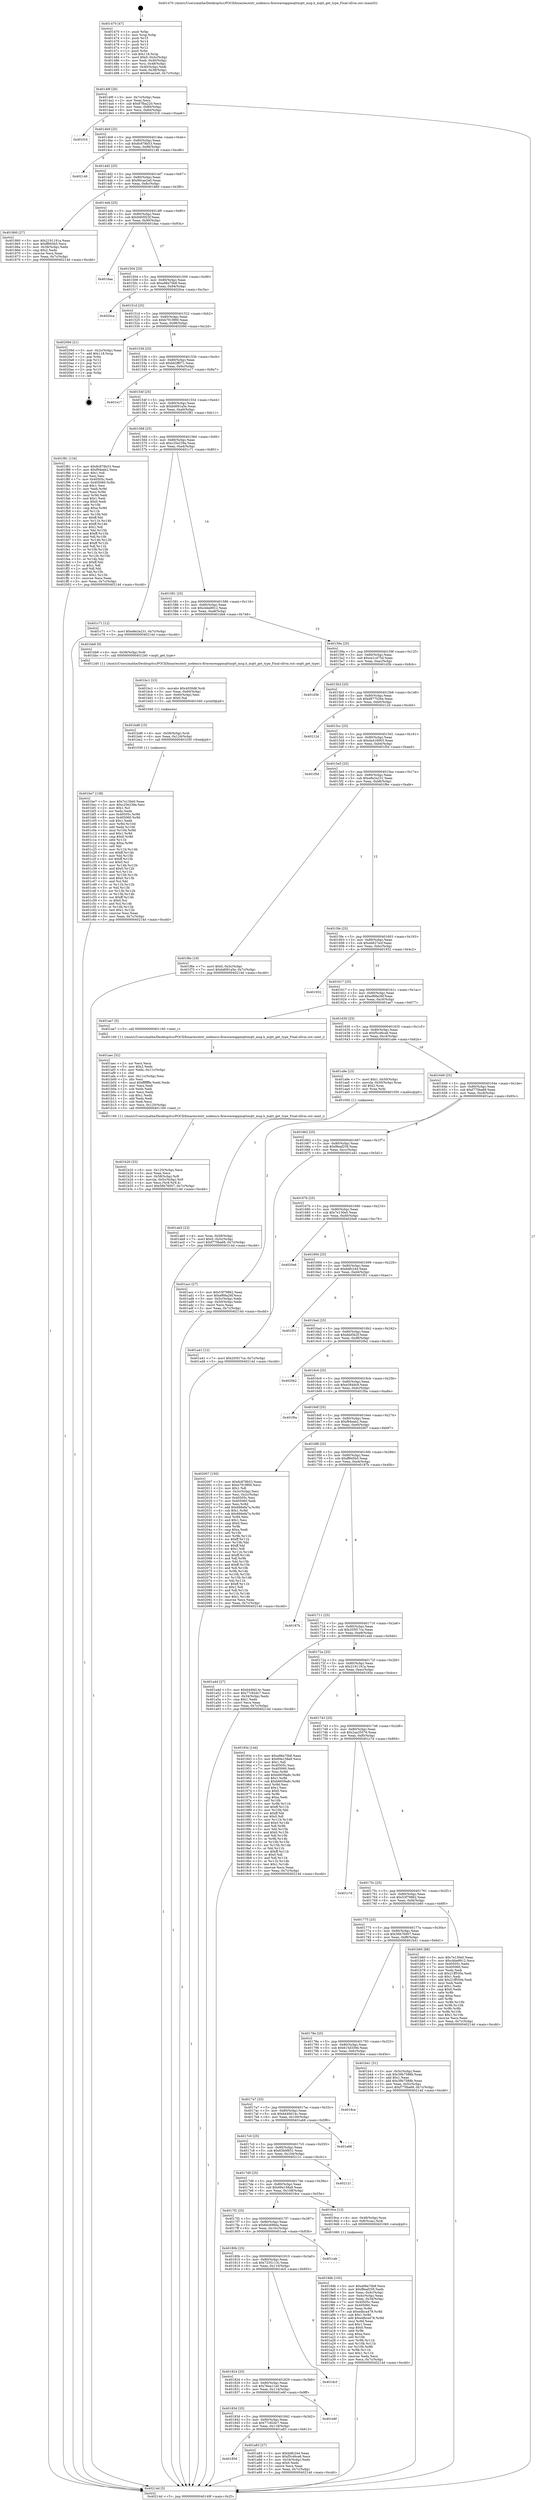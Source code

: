 digraph "0x401470" {
  label = "0x401470 (/mnt/c/Users/mathe/Desktop/tcc/POCII/binaries/extr_nodemcu-firmwareappmqttmqtt_msg.h_mqtt_get_type_Final-ollvm.out::main(0))"
  labelloc = "t"
  node[shape=record]

  Entry [label="",width=0.3,height=0.3,shape=circle,fillcolor=black,style=filled]
  "0x40149f" [label="{
     0x40149f [26]\l
     | [instrs]\l
     &nbsp;&nbsp;0x40149f \<+3\>: mov -0x7c(%rbp),%eax\l
     &nbsp;&nbsp;0x4014a2 \<+2\>: mov %eax,%ecx\l
     &nbsp;&nbsp;0x4014a4 \<+6\>: sub $0x87fba220,%ecx\l
     &nbsp;&nbsp;0x4014aa \<+3\>: mov %eax,-0x80(%rbp)\l
     &nbsp;&nbsp;0x4014ad \<+6\>: mov %ecx,-0x84(%rbp)\l
     &nbsp;&nbsp;0x4014b3 \<+6\>: je 0000000000401f16 \<main+0xaa6\>\l
  }"]
  "0x401f16" [label="{
     0x401f16\l
  }", style=dashed]
  "0x4014b9" [label="{
     0x4014b9 [25]\l
     | [instrs]\l
     &nbsp;&nbsp;0x4014b9 \<+5\>: jmp 00000000004014be \<main+0x4e\>\l
     &nbsp;&nbsp;0x4014be \<+3\>: mov -0x80(%rbp),%eax\l
     &nbsp;&nbsp;0x4014c1 \<+5\>: sub $0x8c878b53,%eax\l
     &nbsp;&nbsp;0x4014c6 \<+6\>: mov %eax,-0x88(%rbp)\l
     &nbsp;&nbsp;0x4014cc \<+6\>: je 0000000000402146 \<main+0xcd6\>\l
  }"]
  Exit [label="",width=0.3,height=0.3,shape=circle,fillcolor=black,style=filled,peripheries=2]
  "0x402146" [label="{
     0x402146\l
  }", style=dashed]
  "0x4014d2" [label="{
     0x4014d2 [25]\l
     | [instrs]\l
     &nbsp;&nbsp;0x4014d2 \<+5\>: jmp 00000000004014d7 \<main+0x67\>\l
     &nbsp;&nbsp;0x4014d7 \<+3\>: mov -0x80(%rbp),%eax\l
     &nbsp;&nbsp;0x4014da \<+5\>: sub $0x90cae2a0,%eax\l
     &nbsp;&nbsp;0x4014df \<+6\>: mov %eax,-0x8c(%rbp)\l
     &nbsp;&nbsp;0x4014e5 \<+6\>: je 0000000000401860 \<main+0x3f0\>\l
  }"]
  "0x401be7" [label="{
     0x401be7 [138]\l
     | [instrs]\l
     &nbsp;&nbsp;0x401be7 \<+5\>: mov $0x7e130e0,%eax\l
     &nbsp;&nbsp;0x401bec \<+5\>: mov $0xc25e239a,%esi\l
     &nbsp;&nbsp;0x401bf1 \<+2\>: mov $0x1,%cl\l
     &nbsp;&nbsp;0x401bf3 \<+2\>: xor %edx,%edx\l
     &nbsp;&nbsp;0x401bf5 \<+8\>: mov 0x40505c,%r8d\l
     &nbsp;&nbsp;0x401bfd \<+8\>: mov 0x405060,%r9d\l
     &nbsp;&nbsp;0x401c05 \<+3\>: sub $0x1,%edx\l
     &nbsp;&nbsp;0x401c08 \<+3\>: mov %r8d,%r10d\l
     &nbsp;&nbsp;0x401c0b \<+3\>: add %edx,%r10d\l
     &nbsp;&nbsp;0x401c0e \<+4\>: imul %r10d,%r8d\l
     &nbsp;&nbsp;0x401c12 \<+4\>: and $0x1,%r8d\l
     &nbsp;&nbsp;0x401c16 \<+4\>: cmp $0x0,%r8d\l
     &nbsp;&nbsp;0x401c1a \<+4\>: sete %r11b\l
     &nbsp;&nbsp;0x401c1e \<+4\>: cmp $0xa,%r9d\l
     &nbsp;&nbsp;0x401c22 \<+3\>: setl %bl\l
     &nbsp;&nbsp;0x401c25 \<+3\>: mov %r11b,%r14b\l
     &nbsp;&nbsp;0x401c28 \<+4\>: xor $0xff,%r14b\l
     &nbsp;&nbsp;0x401c2c \<+3\>: mov %bl,%r15b\l
     &nbsp;&nbsp;0x401c2f \<+4\>: xor $0xff,%r15b\l
     &nbsp;&nbsp;0x401c33 \<+3\>: xor $0x0,%cl\l
     &nbsp;&nbsp;0x401c36 \<+3\>: mov %r14b,%r12b\l
     &nbsp;&nbsp;0x401c39 \<+4\>: and $0x0,%r12b\l
     &nbsp;&nbsp;0x401c3d \<+3\>: and %cl,%r11b\l
     &nbsp;&nbsp;0x401c40 \<+3\>: mov %r15b,%r13b\l
     &nbsp;&nbsp;0x401c43 \<+4\>: and $0x0,%r13b\l
     &nbsp;&nbsp;0x401c47 \<+2\>: and %cl,%bl\l
     &nbsp;&nbsp;0x401c49 \<+3\>: or %r11b,%r12b\l
     &nbsp;&nbsp;0x401c4c \<+3\>: or %bl,%r13b\l
     &nbsp;&nbsp;0x401c4f \<+3\>: xor %r13b,%r12b\l
     &nbsp;&nbsp;0x401c52 \<+3\>: or %r15b,%r14b\l
     &nbsp;&nbsp;0x401c55 \<+4\>: xor $0xff,%r14b\l
     &nbsp;&nbsp;0x401c59 \<+3\>: or $0x0,%cl\l
     &nbsp;&nbsp;0x401c5c \<+3\>: and %cl,%r14b\l
     &nbsp;&nbsp;0x401c5f \<+3\>: or %r14b,%r12b\l
     &nbsp;&nbsp;0x401c62 \<+4\>: test $0x1,%r12b\l
     &nbsp;&nbsp;0x401c66 \<+3\>: cmovne %esi,%eax\l
     &nbsp;&nbsp;0x401c69 \<+3\>: mov %eax,-0x7c(%rbp)\l
     &nbsp;&nbsp;0x401c6c \<+5\>: jmp 000000000040214d \<main+0xcdd\>\l
  }"]
  "0x401860" [label="{
     0x401860 [27]\l
     | [instrs]\l
     &nbsp;&nbsp;0x401860 \<+5\>: mov $0x2191191a,%eax\l
     &nbsp;&nbsp;0x401865 \<+5\>: mov $0xff945b5,%ecx\l
     &nbsp;&nbsp;0x40186a \<+3\>: mov -0x38(%rbp),%edx\l
     &nbsp;&nbsp;0x40186d \<+3\>: cmp $0x2,%edx\l
     &nbsp;&nbsp;0x401870 \<+3\>: cmovne %ecx,%eax\l
     &nbsp;&nbsp;0x401873 \<+3\>: mov %eax,-0x7c(%rbp)\l
     &nbsp;&nbsp;0x401876 \<+5\>: jmp 000000000040214d \<main+0xcdd\>\l
  }"]
  "0x4014eb" [label="{
     0x4014eb [25]\l
     | [instrs]\l
     &nbsp;&nbsp;0x4014eb \<+5\>: jmp 00000000004014f0 \<main+0x80\>\l
     &nbsp;&nbsp;0x4014f0 \<+3\>: mov -0x80(%rbp),%eax\l
     &nbsp;&nbsp;0x4014f3 \<+5\>: sub $0x9405f23f,%eax\l
     &nbsp;&nbsp;0x4014f8 \<+6\>: mov %eax,-0x90(%rbp)\l
     &nbsp;&nbsp;0x4014fe \<+6\>: je 0000000000401daa \<main+0x93a\>\l
  }"]
  "0x40214d" [label="{
     0x40214d [5]\l
     | [instrs]\l
     &nbsp;&nbsp;0x40214d \<+5\>: jmp 000000000040149f \<main+0x2f\>\l
  }"]
  "0x401470" [label="{
     0x401470 [47]\l
     | [instrs]\l
     &nbsp;&nbsp;0x401470 \<+1\>: push %rbp\l
     &nbsp;&nbsp;0x401471 \<+3\>: mov %rsp,%rbp\l
     &nbsp;&nbsp;0x401474 \<+2\>: push %r15\l
     &nbsp;&nbsp;0x401476 \<+2\>: push %r14\l
     &nbsp;&nbsp;0x401478 \<+2\>: push %r13\l
     &nbsp;&nbsp;0x40147a \<+2\>: push %r12\l
     &nbsp;&nbsp;0x40147c \<+1\>: push %rbx\l
     &nbsp;&nbsp;0x40147d \<+7\>: sub $0x118,%rsp\l
     &nbsp;&nbsp;0x401484 \<+7\>: movl $0x0,-0x3c(%rbp)\l
     &nbsp;&nbsp;0x40148b \<+3\>: mov %edi,-0x40(%rbp)\l
     &nbsp;&nbsp;0x40148e \<+4\>: mov %rsi,-0x48(%rbp)\l
     &nbsp;&nbsp;0x401492 \<+3\>: mov -0x40(%rbp),%edi\l
     &nbsp;&nbsp;0x401495 \<+3\>: mov %edi,-0x38(%rbp)\l
     &nbsp;&nbsp;0x401498 \<+7\>: movl $0x90cae2a0,-0x7c(%rbp)\l
  }"]
  "0x401bd8" [label="{
     0x401bd8 [15]\l
     | [instrs]\l
     &nbsp;&nbsp;0x401bd8 \<+4\>: mov -0x58(%rbp),%rdi\l
     &nbsp;&nbsp;0x401bdc \<+6\>: mov %eax,-0x124(%rbp)\l
     &nbsp;&nbsp;0x401be2 \<+5\>: call 0000000000401030 \<free@plt\>\l
     | [calls]\l
     &nbsp;&nbsp;0x401030 \{1\} (unknown)\l
  }"]
  "0x401daa" [label="{
     0x401daa\l
  }", style=dashed]
  "0x401504" [label="{
     0x401504 [25]\l
     | [instrs]\l
     &nbsp;&nbsp;0x401504 \<+5\>: jmp 0000000000401509 \<main+0x99\>\l
     &nbsp;&nbsp;0x401509 \<+3\>: mov -0x80(%rbp),%eax\l
     &nbsp;&nbsp;0x40150c \<+5\>: sub $0xa98a70b8,%eax\l
     &nbsp;&nbsp;0x401511 \<+6\>: mov %eax,-0x94(%rbp)\l
     &nbsp;&nbsp;0x401517 \<+6\>: je 00000000004020ca \<main+0xc5a\>\l
  }"]
  "0x401bc1" [label="{
     0x401bc1 [23]\l
     | [instrs]\l
     &nbsp;&nbsp;0x401bc1 \<+10\>: movabs $0x4030d6,%rdi\l
     &nbsp;&nbsp;0x401bcb \<+3\>: mov %eax,-0x60(%rbp)\l
     &nbsp;&nbsp;0x401bce \<+3\>: mov -0x60(%rbp),%esi\l
     &nbsp;&nbsp;0x401bd1 \<+2\>: mov $0x0,%al\l
     &nbsp;&nbsp;0x401bd3 \<+5\>: call 0000000000401040 \<printf@plt\>\l
     | [calls]\l
     &nbsp;&nbsp;0x401040 \{1\} (unknown)\l
  }"]
  "0x4020ca" [label="{
     0x4020ca\l
  }", style=dashed]
  "0x40151d" [label="{
     0x40151d [25]\l
     | [instrs]\l
     &nbsp;&nbsp;0x40151d \<+5\>: jmp 0000000000401522 \<main+0xb2\>\l
     &nbsp;&nbsp;0x401522 \<+3\>: mov -0x80(%rbp),%eax\l
     &nbsp;&nbsp;0x401525 \<+5\>: sub $0xb7919f00,%eax\l
     &nbsp;&nbsp;0x40152a \<+6\>: mov %eax,-0x98(%rbp)\l
     &nbsp;&nbsp;0x401530 \<+6\>: je 000000000040209d \<main+0xc2d\>\l
  }"]
  "0x401b20" [label="{
     0x401b20 [33]\l
     | [instrs]\l
     &nbsp;&nbsp;0x401b20 \<+6\>: mov -0x120(%rbp),%ecx\l
     &nbsp;&nbsp;0x401b26 \<+3\>: imul %eax,%ecx\l
     &nbsp;&nbsp;0x401b29 \<+4\>: mov -0x58(%rbp),%r8\l
     &nbsp;&nbsp;0x401b2d \<+4\>: movslq -0x5c(%rbp),%r9\l
     &nbsp;&nbsp;0x401b31 \<+4\>: mov %ecx,(%r8,%r9,4)\l
     &nbsp;&nbsp;0x401b35 \<+7\>: movl $0x56b76007,-0x7c(%rbp)\l
     &nbsp;&nbsp;0x401b3c \<+5\>: jmp 000000000040214d \<main+0xcdd\>\l
  }"]
  "0x40209d" [label="{
     0x40209d [21]\l
     | [instrs]\l
     &nbsp;&nbsp;0x40209d \<+3\>: mov -0x2c(%rbp),%eax\l
     &nbsp;&nbsp;0x4020a0 \<+7\>: add $0x118,%rsp\l
     &nbsp;&nbsp;0x4020a7 \<+1\>: pop %rbx\l
     &nbsp;&nbsp;0x4020a8 \<+2\>: pop %r12\l
     &nbsp;&nbsp;0x4020aa \<+2\>: pop %r13\l
     &nbsp;&nbsp;0x4020ac \<+2\>: pop %r14\l
     &nbsp;&nbsp;0x4020ae \<+2\>: pop %r15\l
     &nbsp;&nbsp;0x4020b0 \<+1\>: pop %rbp\l
     &nbsp;&nbsp;0x4020b1 \<+1\>: ret\l
  }"]
  "0x401536" [label="{
     0x401536 [25]\l
     | [instrs]\l
     &nbsp;&nbsp;0x401536 \<+5\>: jmp 000000000040153b \<main+0xcb\>\l
     &nbsp;&nbsp;0x40153b \<+3\>: mov -0x80(%rbp),%eax\l
     &nbsp;&nbsp;0x40153e \<+5\>: sub $0xbb2ff071,%eax\l
     &nbsp;&nbsp;0x401543 \<+6\>: mov %eax,-0x9c(%rbp)\l
     &nbsp;&nbsp;0x401549 \<+6\>: je 0000000000401e17 \<main+0x9a7\>\l
  }"]
  "0x401aec" [label="{
     0x401aec [52]\l
     | [instrs]\l
     &nbsp;&nbsp;0x401aec \<+2\>: xor %ecx,%ecx\l
     &nbsp;&nbsp;0x401aee \<+5\>: mov $0x2,%edx\l
     &nbsp;&nbsp;0x401af3 \<+6\>: mov %edx,-0x11c(%rbp)\l
     &nbsp;&nbsp;0x401af9 \<+1\>: cltd\l
     &nbsp;&nbsp;0x401afa \<+6\>: mov -0x11c(%rbp),%esi\l
     &nbsp;&nbsp;0x401b00 \<+2\>: idiv %esi\l
     &nbsp;&nbsp;0x401b02 \<+6\>: imul $0xfffffffe,%edx,%edx\l
     &nbsp;&nbsp;0x401b08 \<+2\>: mov %ecx,%edi\l
     &nbsp;&nbsp;0x401b0a \<+2\>: sub %edx,%edi\l
     &nbsp;&nbsp;0x401b0c \<+2\>: mov %ecx,%edx\l
     &nbsp;&nbsp;0x401b0e \<+3\>: sub $0x1,%edx\l
     &nbsp;&nbsp;0x401b11 \<+2\>: add %edx,%edi\l
     &nbsp;&nbsp;0x401b13 \<+2\>: sub %edi,%ecx\l
     &nbsp;&nbsp;0x401b15 \<+6\>: mov %ecx,-0x120(%rbp)\l
     &nbsp;&nbsp;0x401b1b \<+5\>: call 0000000000401160 \<next_i\>\l
     | [calls]\l
     &nbsp;&nbsp;0x401160 \{1\} (/mnt/c/Users/mathe/Desktop/tcc/POCII/binaries/extr_nodemcu-firmwareappmqttmqtt_msg.h_mqtt_get_type_Final-ollvm.out::next_i)\l
  }"]
  "0x401e17" [label="{
     0x401e17\l
  }", style=dashed]
  "0x40154f" [label="{
     0x40154f [25]\l
     | [instrs]\l
     &nbsp;&nbsp;0x40154f \<+5\>: jmp 0000000000401554 \<main+0xe4\>\l
     &nbsp;&nbsp;0x401554 \<+3\>: mov -0x80(%rbp),%eax\l
     &nbsp;&nbsp;0x401557 \<+5\>: sub $0xbd091a5e,%eax\l
     &nbsp;&nbsp;0x40155c \<+6\>: mov %eax,-0xa0(%rbp)\l
     &nbsp;&nbsp;0x401562 \<+6\>: je 0000000000401f81 \<main+0xb11\>\l
  }"]
  "0x401ab5" [label="{
     0x401ab5 [23]\l
     | [instrs]\l
     &nbsp;&nbsp;0x401ab5 \<+4\>: mov %rax,-0x58(%rbp)\l
     &nbsp;&nbsp;0x401ab9 \<+7\>: movl $0x0,-0x5c(%rbp)\l
     &nbsp;&nbsp;0x401ac0 \<+7\>: movl $0xf770ba68,-0x7c(%rbp)\l
     &nbsp;&nbsp;0x401ac7 \<+5\>: jmp 000000000040214d \<main+0xcdd\>\l
  }"]
  "0x401f81" [label="{
     0x401f81 [134]\l
     | [instrs]\l
     &nbsp;&nbsp;0x401f81 \<+5\>: mov $0x8c878b53,%eax\l
     &nbsp;&nbsp;0x401f86 \<+5\>: mov $0xf94eab2,%ecx\l
     &nbsp;&nbsp;0x401f8b \<+2\>: mov $0x1,%dl\l
     &nbsp;&nbsp;0x401f8d \<+2\>: xor %esi,%esi\l
     &nbsp;&nbsp;0x401f8f \<+7\>: mov 0x40505c,%edi\l
     &nbsp;&nbsp;0x401f96 \<+8\>: mov 0x405060,%r8d\l
     &nbsp;&nbsp;0x401f9e \<+3\>: sub $0x1,%esi\l
     &nbsp;&nbsp;0x401fa1 \<+3\>: mov %edi,%r9d\l
     &nbsp;&nbsp;0x401fa4 \<+3\>: add %esi,%r9d\l
     &nbsp;&nbsp;0x401fa7 \<+4\>: imul %r9d,%edi\l
     &nbsp;&nbsp;0x401fab \<+3\>: and $0x1,%edi\l
     &nbsp;&nbsp;0x401fae \<+3\>: cmp $0x0,%edi\l
     &nbsp;&nbsp;0x401fb1 \<+4\>: sete %r10b\l
     &nbsp;&nbsp;0x401fb5 \<+4\>: cmp $0xa,%r8d\l
     &nbsp;&nbsp;0x401fb9 \<+4\>: setl %r11b\l
     &nbsp;&nbsp;0x401fbd \<+3\>: mov %r10b,%bl\l
     &nbsp;&nbsp;0x401fc0 \<+3\>: xor $0xff,%bl\l
     &nbsp;&nbsp;0x401fc3 \<+3\>: mov %r11b,%r14b\l
     &nbsp;&nbsp;0x401fc6 \<+4\>: xor $0xff,%r14b\l
     &nbsp;&nbsp;0x401fca \<+3\>: xor $0x1,%dl\l
     &nbsp;&nbsp;0x401fcd \<+3\>: mov %bl,%r15b\l
     &nbsp;&nbsp;0x401fd0 \<+4\>: and $0xff,%r15b\l
     &nbsp;&nbsp;0x401fd4 \<+3\>: and %dl,%r10b\l
     &nbsp;&nbsp;0x401fd7 \<+3\>: mov %r14b,%r12b\l
     &nbsp;&nbsp;0x401fda \<+4\>: and $0xff,%r12b\l
     &nbsp;&nbsp;0x401fde \<+3\>: and %dl,%r11b\l
     &nbsp;&nbsp;0x401fe1 \<+3\>: or %r10b,%r15b\l
     &nbsp;&nbsp;0x401fe4 \<+3\>: or %r11b,%r12b\l
     &nbsp;&nbsp;0x401fe7 \<+3\>: xor %r12b,%r15b\l
     &nbsp;&nbsp;0x401fea \<+3\>: or %r14b,%bl\l
     &nbsp;&nbsp;0x401fed \<+3\>: xor $0xff,%bl\l
     &nbsp;&nbsp;0x401ff0 \<+3\>: or $0x1,%dl\l
     &nbsp;&nbsp;0x401ff3 \<+2\>: and %dl,%bl\l
     &nbsp;&nbsp;0x401ff5 \<+3\>: or %bl,%r15b\l
     &nbsp;&nbsp;0x401ff8 \<+4\>: test $0x1,%r15b\l
     &nbsp;&nbsp;0x401ffc \<+3\>: cmovne %ecx,%eax\l
     &nbsp;&nbsp;0x401fff \<+3\>: mov %eax,-0x7c(%rbp)\l
     &nbsp;&nbsp;0x402002 \<+5\>: jmp 000000000040214d \<main+0xcdd\>\l
  }"]
  "0x401568" [label="{
     0x401568 [25]\l
     | [instrs]\l
     &nbsp;&nbsp;0x401568 \<+5\>: jmp 000000000040156d \<main+0xfd\>\l
     &nbsp;&nbsp;0x40156d \<+3\>: mov -0x80(%rbp),%eax\l
     &nbsp;&nbsp;0x401570 \<+5\>: sub $0xc25e239a,%eax\l
     &nbsp;&nbsp;0x401575 \<+6\>: mov %eax,-0xa4(%rbp)\l
     &nbsp;&nbsp;0x40157b \<+6\>: je 0000000000401c71 \<main+0x801\>\l
  }"]
  "0x401856" [label="{
     0x401856\l
  }", style=dashed]
  "0x401c71" [label="{
     0x401c71 [12]\l
     | [instrs]\l
     &nbsp;&nbsp;0x401c71 \<+7\>: movl $0xe8e2e231,-0x7c(%rbp)\l
     &nbsp;&nbsp;0x401c78 \<+5\>: jmp 000000000040214d \<main+0xcdd\>\l
  }"]
  "0x401581" [label="{
     0x401581 [25]\l
     | [instrs]\l
     &nbsp;&nbsp;0x401581 \<+5\>: jmp 0000000000401586 \<main+0x116\>\l
     &nbsp;&nbsp;0x401586 \<+3\>: mov -0x80(%rbp),%eax\l
     &nbsp;&nbsp;0x401589 \<+5\>: sub $0xcbbe8912,%eax\l
     &nbsp;&nbsp;0x40158e \<+6\>: mov %eax,-0xa8(%rbp)\l
     &nbsp;&nbsp;0x401594 \<+6\>: je 0000000000401bb8 \<main+0x748\>\l
  }"]
  "0x401a83" [label="{
     0x401a83 [27]\l
     | [instrs]\l
     &nbsp;&nbsp;0x401a83 \<+5\>: mov $0xbdfc244,%eax\l
     &nbsp;&nbsp;0x401a88 \<+5\>: mov $0xf5c46ca6,%ecx\l
     &nbsp;&nbsp;0x401a8d \<+3\>: mov -0x34(%rbp),%edx\l
     &nbsp;&nbsp;0x401a90 \<+3\>: cmp $0x0,%edx\l
     &nbsp;&nbsp;0x401a93 \<+3\>: cmove %ecx,%eax\l
     &nbsp;&nbsp;0x401a96 \<+3\>: mov %eax,-0x7c(%rbp)\l
     &nbsp;&nbsp;0x401a99 \<+5\>: jmp 000000000040214d \<main+0xcdd\>\l
  }"]
  "0x401bb8" [label="{
     0x401bb8 [9]\l
     | [instrs]\l
     &nbsp;&nbsp;0x401bb8 \<+4\>: mov -0x58(%rbp),%rdi\l
     &nbsp;&nbsp;0x401bbc \<+5\>: call 0000000000401240 \<mqtt_get_type\>\l
     | [calls]\l
     &nbsp;&nbsp;0x401240 \{1\} (/mnt/c/Users/mathe/Desktop/tcc/POCII/binaries/extr_nodemcu-firmwareappmqttmqtt_msg.h_mqtt_get_type_Final-ollvm.out::mqtt_get_type)\l
  }"]
  "0x40159a" [label="{
     0x40159a [25]\l
     | [instrs]\l
     &nbsp;&nbsp;0x40159a \<+5\>: jmp 000000000040159f \<main+0x12f\>\l
     &nbsp;&nbsp;0x40159f \<+3\>: mov -0x80(%rbp),%eax\l
     &nbsp;&nbsp;0x4015a2 \<+5\>: sub $0xce1c475d,%eax\l
     &nbsp;&nbsp;0x4015a7 \<+6\>: mov %eax,-0xac(%rbp)\l
     &nbsp;&nbsp;0x4015ad \<+6\>: je 0000000000401d3b \<main+0x8cb\>\l
  }"]
  "0x40183d" [label="{
     0x40183d [25]\l
     | [instrs]\l
     &nbsp;&nbsp;0x40183d \<+5\>: jmp 0000000000401842 \<main+0x3d2\>\l
     &nbsp;&nbsp;0x401842 \<+3\>: mov -0x80(%rbp),%eax\l
     &nbsp;&nbsp;0x401845 \<+5\>: sub $0x77c82dc7,%eax\l
     &nbsp;&nbsp;0x40184a \<+6\>: mov %eax,-0x118(%rbp)\l
     &nbsp;&nbsp;0x401850 \<+6\>: je 0000000000401a83 \<main+0x613\>\l
  }"]
  "0x401d3b" [label="{
     0x401d3b\l
  }", style=dashed]
  "0x4015b3" [label="{
     0x4015b3 [25]\l
     | [instrs]\l
     &nbsp;&nbsp;0x4015b3 \<+5\>: jmp 00000000004015b8 \<main+0x148\>\l
     &nbsp;&nbsp;0x4015b8 \<+3\>: mov -0x80(%rbp),%eax\l
     &nbsp;&nbsp;0x4015bb \<+5\>: sub $0xd977026e,%eax\l
     &nbsp;&nbsp;0x4015c0 \<+6\>: mov %eax,-0xb0(%rbp)\l
     &nbsp;&nbsp;0x4015c6 \<+6\>: je 000000000040212d \<main+0xcbd\>\l
  }"]
  "0x401e6f" [label="{
     0x401e6f\l
  }", style=dashed]
  "0x40212d" [label="{
     0x40212d\l
  }", style=dashed]
  "0x4015cc" [label="{
     0x4015cc [25]\l
     | [instrs]\l
     &nbsp;&nbsp;0x4015cc \<+5\>: jmp 00000000004015d1 \<main+0x161\>\l
     &nbsp;&nbsp;0x4015d1 \<+3\>: mov -0x80(%rbp),%eax\l
     &nbsp;&nbsp;0x4015d4 \<+5\>: sub $0xda418003,%eax\l
     &nbsp;&nbsp;0x4015d9 \<+6\>: mov %eax,-0xb4(%rbp)\l
     &nbsp;&nbsp;0x4015df \<+6\>: je 0000000000401f5d \<main+0xaed\>\l
  }"]
  "0x401824" [label="{
     0x401824 [25]\l
     | [instrs]\l
     &nbsp;&nbsp;0x401824 \<+5\>: jmp 0000000000401829 \<main+0x3b9\>\l
     &nbsp;&nbsp;0x401829 \<+3\>: mov -0x80(%rbp),%eax\l
     &nbsp;&nbsp;0x40182c \<+5\>: sub $0x76ea11a0,%eax\l
     &nbsp;&nbsp;0x401831 \<+6\>: mov %eax,-0x114(%rbp)\l
     &nbsp;&nbsp;0x401837 \<+6\>: je 0000000000401e6f \<main+0x9ff\>\l
  }"]
  "0x401f5d" [label="{
     0x401f5d\l
  }", style=dashed]
  "0x4015e5" [label="{
     0x4015e5 [25]\l
     | [instrs]\l
     &nbsp;&nbsp;0x4015e5 \<+5\>: jmp 00000000004015ea \<main+0x17a\>\l
     &nbsp;&nbsp;0x4015ea \<+3\>: mov -0x80(%rbp),%eax\l
     &nbsp;&nbsp;0x4015ed \<+5\>: sub $0xe8e2e231,%eax\l
     &nbsp;&nbsp;0x4015f2 \<+6\>: mov %eax,-0xb8(%rbp)\l
     &nbsp;&nbsp;0x4015f8 \<+6\>: je 0000000000401f6e \<main+0xafe\>\l
  }"]
  "0x401dc5" [label="{
     0x401dc5\l
  }", style=dashed]
  "0x401f6e" [label="{
     0x401f6e [19]\l
     | [instrs]\l
     &nbsp;&nbsp;0x401f6e \<+7\>: movl $0x0,-0x3c(%rbp)\l
     &nbsp;&nbsp;0x401f75 \<+7\>: movl $0xbd091a5e,-0x7c(%rbp)\l
     &nbsp;&nbsp;0x401f7c \<+5\>: jmp 000000000040214d \<main+0xcdd\>\l
  }"]
  "0x4015fe" [label="{
     0x4015fe [25]\l
     | [instrs]\l
     &nbsp;&nbsp;0x4015fe \<+5\>: jmp 0000000000401603 \<main+0x193\>\l
     &nbsp;&nbsp;0x401603 \<+3\>: mov -0x80(%rbp),%eax\l
     &nbsp;&nbsp;0x401606 \<+5\>: sub $0xeb627ecf,%eax\l
     &nbsp;&nbsp;0x40160b \<+6\>: mov %eax,-0xbc(%rbp)\l
     &nbsp;&nbsp;0x401611 \<+6\>: je 0000000000401932 \<main+0x4c2\>\l
  }"]
  "0x40180b" [label="{
     0x40180b [25]\l
     | [instrs]\l
     &nbsp;&nbsp;0x40180b \<+5\>: jmp 0000000000401810 \<main+0x3a0\>\l
     &nbsp;&nbsp;0x401810 \<+3\>: mov -0x80(%rbp),%eax\l
     &nbsp;&nbsp;0x401813 \<+5\>: sub $0x7235113c,%eax\l
     &nbsp;&nbsp;0x401818 \<+6\>: mov %eax,-0x110(%rbp)\l
     &nbsp;&nbsp;0x40181e \<+6\>: je 0000000000401dc5 \<main+0x955\>\l
  }"]
  "0x401932" [label="{
     0x401932\l
  }", style=dashed]
  "0x401617" [label="{
     0x401617 [25]\l
     | [instrs]\l
     &nbsp;&nbsp;0x401617 \<+5\>: jmp 000000000040161c \<main+0x1ac\>\l
     &nbsp;&nbsp;0x40161c \<+3\>: mov -0x80(%rbp),%eax\l
     &nbsp;&nbsp;0x40161f \<+5\>: sub $0xef68a26f,%eax\l
     &nbsp;&nbsp;0x401624 \<+6\>: mov %eax,-0xc0(%rbp)\l
     &nbsp;&nbsp;0x40162a \<+6\>: je 0000000000401ae7 \<main+0x677\>\l
  }"]
  "0x401cab" [label="{
     0x401cab\l
  }", style=dashed]
  "0x401ae7" [label="{
     0x401ae7 [5]\l
     | [instrs]\l
     &nbsp;&nbsp;0x401ae7 \<+5\>: call 0000000000401160 \<next_i\>\l
     | [calls]\l
     &nbsp;&nbsp;0x401160 \{1\} (/mnt/c/Users/mathe/Desktop/tcc/POCII/binaries/extr_nodemcu-firmwareappmqttmqtt_msg.h_mqtt_get_type_Final-ollvm.out::next_i)\l
  }"]
  "0x401630" [label="{
     0x401630 [25]\l
     | [instrs]\l
     &nbsp;&nbsp;0x401630 \<+5\>: jmp 0000000000401635 \<main+0x1c5\>\l
     &nbsp;&nbsp;0x401635 \<+3\>: mov -0x80(%rbp),%eax\l
     &nbsp;&nbsp;0x401638 \<+5\>: sub $0xf5c46ca6,%eax\l
     &nbsp;&nbsp;0x40163d \<+6\>: mov %eax,-0xc4(%rbp)\l
     &nbsp;&nbsp;0x401643 \<+6\>: je 0000000000401a9e \<main+0x62e\>\l
  }"]
  "0x4019db" [label="{
     0x4019db [102]\l
     | [instrs]\l
     &nbsp;&nbsp;0x4019db \<+5\>: mov $0xa98a70b8,%ecx\l
     &nbsp;&nbsp;0x4019e0 \<+5\>: mov $0xf8eaf259,%edx\l
     &nbsp;&nbsp;0x4019e5 \<+3\>: mov %eax,-0x4c(%rbp)\l
     &nbsp;&nbsp;0x4019e8 \<+3\>: mov -0x4c(%rbp),%eax\l
     &nbsp;&nbsp;0x4019eb \<+3\>: mov %eax,-0x34(%rbp)\l
     &nbsp;&nbsp;0x4019ee \<+7\>: mov 0x40505c,%eax\l
     &nbsp;&nbsp;0x4019f5 \<+7\>: mov 0x405060,%esi\l
     &nbsp;&nbsp;0x4019fc \<+3\>: mov %eax,%r8d\l
     &nbsp;&nbsp;0x4019ff \<+7\>: sub $0xedbca478,%r8d\l
     &nbsp;&nbsp;0x401a06 \<+4\>: sub $0x1,%r8d\l
     &nbsp;&nbsp;0x401a0a \<+7\>: add $0xedbca478,%r8d\l
     &nbsp;&nbsp;0x401a11 \<+4\>: imul %r8d,%eax\l
     &nbsp;&nbsp;0x401a15 \<+3\>: and $0x1,%eax\l
     &nbsp;&nbsp;0x401a18 \<+3\>: cmp $0x0,%eax\l
     &nbsp;&nbsp;0x401a1b \<+4\>: sete %r9b\l
     &nbsp;&nbsp;0x401a1f \<+3\>: cmp $0xa,%esi\l
     &nbsp;&nbsp;0x401a22 \<+4\>: setl %r10b\l
     &nbsp;&nbsp;0x401a26 \<+3\>: mov %r9b,%r11b\l
     &nbsp;&nbsp;0x401a29 \<+3\>: and %r10b,%r11b\l
     &nbsp;&nbsp;0x401a2c \<+3\>: xor %r10b,%r9b\l
     &nbsp;&nbsp;0x401a2f \<+3\>: or %r9b,%r11b\l
     &nbsp;&nbsp;0x401a32 \<+4\>: test $0x1,%r11b\l
     &nbsp;&nbsp;0x401a36 \<+3\>: cmovne %edx,%ecx\l
     &nbsp;&nbsp;0x401a39 \<+3\>: mov %ecx,-0x7c(%rbp)\l
     &nbsp;&nbsp;0x401a3c \<+5\>: jmp 000000000040214d \<main+0xcdd\>\l
  }"]
  "0x401a9e" [label="{
     0x401a9e [23]\l
     | [instrs]\l
     &nbsp;&nbsp;0x401a9e \<+7\>: movl $0x1,-0x50(%rbp)\l
     &nbsp;&nbsp;0x401aa5 \<+4\>: movslq -0x50(%rbp),%rax\l
     &nbsp;&nbsp;0x401aa9 \<+4\>: shl $0x2,%rax\l
     &nbsp;&nbsp;0x401aad \<+3\>: mov %rax,%rdi\l
     &nbsp;&nbsp;0x401ab0 \<+5\>: call 0000000000401050 \<malloc@plt\>\l
     | [calls]\l
     &nbsp;&nbsp;0x401050 \{1\} (unknown)\l
  }"]
  "0x401649" [label="{
     0x401649 [25]\l
     | [instrs]\l
     &nbsp;&nbsp;0x401649 \<+5\>: jmp 000000000040164e \<main+0x1de\>\l
     &nbsp;&nbsp;0x40164e \<+3\>: mov -0x80(%rbp),%eax\l
     &nbsp;&nbsp;0x401651 \<+5\>: sub $0xf770ba68,%eax\l
     &nbsp;&nbsp;0x401656 \<+6\>: mov %eax,-0xc8(%rbp)\l
     &nbsp;&nbsp;0x40165c \<+6\>: je 0000000000401acc \<main+0x65c\>\l
  }"]
  "0x4017f2" [label="{
     0x4017f2 [25]\l
     | [instrs]\l
     &nbsp;&nbsp;0x4017f2 \<+5\>: jmp 00000000004017f7 \<main+0x387\>\l
     &nbsp;&nbsp;0x4017f7 \<+3\>: mov -0x80(%rbp),%eax\l
     &nbsp;&nbsp;0x4017fa \<+5\>: sub $0x6dc699da,%eax\l
     &nbsp;&nbsp;0x4017ff \<+6\>: mov %eax,-0x10c(%rbp)\l
     &nbsp;&nbsp;0x401805 \<+6\>: je 0000000000401cab \<main+0x83b\>\l
  }"]
  "0x401acc" [label="{
     0x401acc [27]\l
     | [instrs]\l
     &nbsp;&nbsp;0x401acc \<+5\>: mov $0x53f79862,%eax\l
     &nbsp;&nbsp;0x401ad1 \<+5\>: mov $0xef68a26f,%ecx\l
     &nbsp;&nbsp;0x401ad6 \<+3\>: mov -0x5c(%rbp),%edx\l
     &nbsp;&nbsp;0x401ad9 \<+3\>: cmp -0x50(%rbp),%edx\l
     &nbsp;&nbsp;0x401adc \<+3\>: cmovl %ecx,%eax\l
     &nbsp;&nbsp;0x401adf \<+3\>: mov %eax,-0x7c(%rbp)\l
     &nbsp;&nbsp;0x401ae2 \<+5\>: jmp 000000000040214d \<main+0xcdd\>\l
  }"]
  "0x401662" [label="{
     0x401662 [25]\l
     | [instrs]\l
     &nbsp;&nbsp;0x401662 \<+5\>: jmp 0000000000401667 \<main+0x1f7\>\l
     &nbsp;&nbsp;0x401667 \<+3\>: mov -0x80(%rbp),%eax\l
     &nbsp;&nbsp;0x40166a \<+5\>: sub $0xf8eaf259,%eax\l
     &nbsp;&nbsp;0x40166f \<+6\>: mov %eax,-0xcc(%rbp)\l
     &nbsp;&nbsp;0x401675 \<+6\>: je 0000000000401a41 \<main+0x5d1\>\l
  }"]
  "0x4019ce" [label="{
     0x4019ce [13]\l
     | [instrs]\l
     &nbsp;&nbsp;0x4019ce \<+4\>: mov -0x48(%rbp),%rax\l
     &nbsp;&nbsp;0x4019d2 \<+4\>: mov 0x8(%rax),%rdi\l
     &nbsp;&nbsp;0x4019d6 \<+5\>: call 0000000000401060 \<atoi@plt\>\l
     | [calls]\l
     &nbsp;&nbsp;0x401060 \{1\} (unknown)\l
  }"]
  "0x401a41" [label="{
     0x401a41 [12]\l
     | [instrs]\l
     &nbsp;&nbsp;0x401a41 \<+7\>: movl $0x205f17ce,-0x7c(%rbp)\l
     &nbsp;&nbsp;0x401a48 \<+5\>: jmp 000000000040214d \<main+0xcdd\>\l
  }"]
  "0x40167b" [label="{
     0x40167b [25]\l
     | [instrs]\l
     &nbsp;&nbsp;0x40167b \<+5\>: jmp 0000000000401680 \<main+0x210\>\l
     &nbsp;&nbsp;0x401680 \<+3\>: mov -0x80(%rbp),%eax\l
     &nbsp;&nbsp;0x401683 \<+5\>: sub $0x7e130e0,%eax\l
     &nbsp;&nbsp;0x401688 \<+6\>: mov %eax,-0xd0(%rbp)\l
     &nbsp;&nbsp;0x40168e \<+6\>: je 00000000004020e6 \<main+0xc76\>\l
  }"]
  "0x4017d9" [label="{
     0x4017d9 [25]\l
     | [instrs]\l
     &nbsp;&nbsp;0x4017d9 \<+5\>: jmp 00000000004017de \<main+0x36e\>\l
     &nbsp;&nbsp;0x4017de \<+3\>: mov -0x80(%rbp),%eax\l
     &nbsp;&nbsp;0x4017e1 \<+5\>: sub $0x69a158a9,%eax\l
     &nbsp;&nbsp;0x4017e6 \<+6\>: mov %eax,-0x108(%rbp)\l
     &nbsp;&nbsp;0x4017ec \<+6\>: je 00000000004019ce \<main+0x55e\>\l
  }"]
  "0x4020e6" [label="{
     0x4020e6\l
  }", style=dashed]
  "0x401694" [label="{
     0x401694 [25]\l
     | [instrs]\l
     &nbsp;&nbsp;0x401694 \<+5\>: jmp 0000000000401699 \<main+0x229\>\l
     &nbsp;&nbsp;0x401699 \<+3\>: mov -0x80(%rbp),%eax\l
     &nbsp;&nbsp;0x40169c \<+5\>: sub $0xbdfc244,%eax\l
     &nbsp;&nbsp;0x4016a1 \<+6\>: mov %eax,-0xd4(%rbp)\l
     &nbsp;&nbsp;0x4016a7 \<+6\>: je 0000000000401f51 \<main+0xae1\>\l
  }"]
  "0x402121" [label="{
     0x402121\l
  }", style=dashed]
  "0x401f51" [label="{
     0x401f51\l
  }", style=dashed]
  "0x4016ad" [label="{
     0x4016ad [25]\l
     | [instrs]\l
     &nbsp;&nbsp;0x4016ad \<+5\>: jmp 00000000004016b2 \<main+0x242\>\l
     &nbsp;&nbsp;0x4016b2 \<+3\>: mov -0x80(%rbp),%eax\l
     &nbsp;&nbsp;0x4016b5 \<+5\>: sub $0xddd5b2f,%eax\l
     &nbsp;&nbsp;0x4016ba \<+6\>: mov %eax,-0xd8(%rbp)\l
     &nbsp;&nbsp;0x4016c0 \<+6\>: je 00000000004020b2 \<main+0xc42\>\l
  }"]
  "0x4017c0" [label="{
     0x4017c0 [25]\l
     | [instrs]\l
     &nbsp;&nbsp;0x4017c0 \<+5\>: jmp 00000000004017c5 \<main+0x355\>\l
     &nbsp;&nbsp;0x4017c5 \<+3\>: mov -0x80(%rbp),%eax\l
     &nbsp;&nbsp;0x4017c8 \<+5\>: sub $0x65b0f831,%eax\l
     &nbsp;&nbsp;0x4017cd \<+6\>: mov %eax,-0x104(%rbp)\l
     &nbsp;&nbsp;0x4017d3 \<+6\>: je 0000000000402121 \<main+0xcb1\>\l
  }"]
  "0x4020b2" [label="{
     0x4020b2\l
  }", style=dashed]
  "0x4016c6" [label="{
     0x4016c6 [25]\l
     | [instrs]\l
     &nbsp;&nbsp;0x4016c6 \<+5\>: jmp 00000000004016cb \<main+0x25b\>\l
     &nbsp;&nbsp;0x4016cb \<+3\>: mov -0x80(%rbp),%eax\l
     &nbsp;&nbsp;0x4016ce \<+5\>: sub $0xe384dc9,%eax\l
     &nbsp;&nbsp;0x4016d3 \<+6\>: mov %eax,-0xdc(%rbp)\l
     &nbsp;&nbsp;0x4016d9 \<+6\>: je 0000000000401f0a \<main+0xa9a\>\l
  }"]
  "0x401a68" [label="{
     0x401a68\l
  }", style=dashed]
  "0x401f0a" [label="{
     0x401f0a\l
  }", style=dashed]
  "0x4016df" [label="{
     0x4016df [25]\l
     | [instrs]\l
     &nbsp;&nbsp;0x4016df \<+5\>: jmp 00000000004016e4 \<main+0x274\>\l
     &nbsp;&nbsp;0x4016e4 \<+3\>: mov -0x80(%rbp),%eax\l
     &nbsp;&nbsp;0x4016e7 \<+5\>: sub $0xf94eab2,%eax\l
     &nbsp;&nbsp;0x4016ec \<+6\>: mov %eax,-0xe0(%rbp)\l
     &nbsp;&nbsp;0x4016f2 \<+6\>: je 0000000000402007 \<main+0xb97\>\l
  }"]
  "0x4017a7" [label="{
     0x4017a7 [25]\l
     | [instrs]\l
     &nbsp;&nbsp;0x4017a7 \<+5\>: jmp 00000000004017ac \<main+0x33c\>\l
     &nbsp;&nbsp;0x4017ac \<+3\>: mov -0x80(%rbp),%eax\l
     &nbsp;&nbsp;0x4017af \<+5\>: sub $0x6449d14c,%eax\l
     &nbsp;&nbsp;0x4017b4 \<+6\>: mov %eax,-0x100(%rbp)\l
     &nbsp;&nbsp;0x4017ba \<+6\>: je 0000000000401a68 \<main+0x5f8\>\l
  }"]
  "0x402007" [label="{
     0x402007 [150]\l
     | [instrs]\l
     &nbsp;&nbsp;0x402007 \<+5\>: mov $0x8c878b53,%eax\l
     &nbsp;&nbsp;0x40200c \<+5\>: mov $0xb7919f00,%ecx\l
     &nbsp;&nbsp;0x402011 \<+2\>: mov $0x1,%dl\l
     &nbsp;&nbsp;0x402013 \<+3\>: mov -0x3c(%rbp),%esi\l
     &nbsp;&nbsp;0x402016 \<+3\>: mov %esi,-0x2c(%rbp)\l
     &nbsp;&nbsp;0x402019 \<+7\>: mov 0x40505c,%esi\l
     &nbsp;&nbsp;0x402020 \<+7\>: mov 0x405060,%edi\l
     &nbsp;&nbsp;0x402027 \<+3\>: mov %esi,%r8d\l
     &nbsp;&nbsp;0x40202a \<+7\>: add $0x666efa7a,%r8d\l
     &nbsp;&nbsp;0x402031 \<+4\>: sub $0x1,%r8d\l
     &nbsp;&nbsp;0x402035 \<+7\>: sub $0x666efa7a,%r8d\l
     &nbsp;&nbsp;0x40203c \<+4\>: imul %r8d,%esi\l
     &nbsp;&nbsp;0x402040 \<+3\>: and $0x1,%esi\l
     &nbsp;&nbsp;0x402043 \<+3\>: cmp $0x0,%esi\l
     &nbsp;&nbsp;0x402046 \<+4\>: sete %r9b\l
     &nbsp;&nbsp;0x40204a \<+3\>: cmp $0xa,%edi\l
     &nbsp;&nbsp;0x40204d \<+4\>: setl %r10b\l
     &nbsp;&nbsp;0x402051 \<+3\>: mov %r9b,%r11b\l
     &nbsp;&nbsp;0x402054 \<+4\>: xor $0xff,%r11b\l
     &nbsp;&nbsp;0x402058 \<+3\>: mov %r10b,%bl\l
     &nbsp;&nbsp;0x40205b \<+3\>: xor $0xff,%bl\l
     &nbsp;&nbsp;0x40205e \<+3\>: xor $0x1,%dl\l
     &nbsp;&nbsp;0x402061 \<+3\>: mov %r11b,%r14b\l
     &nbsp;&nbsp;0x402064 \<+4\>: and $0xff,%r14b\l
     &nbsp;&nbsp;0x402068 \<+3\>: and %dl,%r9b\l
     &nbsp;&nbsp;0x40206b \<+3\>: mov %bl,%r15b\l
     &nbsp;&nbsp;0x40206e \<+4\>: and $0xff,%r15b\l
     &nbsp;&nbsp;0x402072 \<+3\>: and %dl,%r10b\l
     &nbsp;&nbsp;0x402075 \<+3\>: or %r9b,%r14b\l
     &nbsp;&nbsp;0x402078 \<+3\>: or %r10b,%r15b\l
     &nbsp;&nbsp;0x40207b \<+3\>: xor %r15b,%r14b\l
     &nbsp;&nbsp;0x40207e \<+3\>: or %bl,%r11b\l
     &nbsp;&nbsp;0x402081 \<+4\>: xor $0xff,%r11b\l
     &nbsp;&nbsp;0x402085 \<+3\>: or $0x1,%dl\l
     &nbsp;&nbsp;0x402088 \<+3\>: and %dl,%r11b\l
     &nbsp;&nbsp;0x40208b \<+3\>: or %r11b,%r14b\l
     &nbsp;&nbsp;0x40208e \<+4\>: test $0x1,%r14b\l
     &nbsp;&nbsp;0x402092 \<+3\>: cmovne %ecx,%eax\l
     &nbsp;&nbsp;0x402095 \<+3\>: mov %eax,-0x7c(%rbp)\l
     &nbsp;&nbsp;0x402098 \<+5\>: jmp 000000000040214d \<main+0xcdd\>\l
  }"]
  "0x4016f8" [label="{
     0x4016f8 [25]\l
     | [instrs]\l
     &nbsp;&nbsp;0x4016f8 \<+5\>: jmp 00000000004016fd \<main+0x28d\>\l
     &nbsp;&nbsp;0x4016fd \<+3\>: mov -0x80(%rbp),%eax\l
     &nbsp;&nbsp;0x401700 \<+5\>: sub $0xff945b5,%eax\l
     &nbsp;&nbsp;0x401705 \<+6\>: mov %eax,-0xe4(%rbp)\l
     &nbsp;&nbsp;0x40170b \<+6\>: je 000000000040187b \<main+0x40b\>\l
  }"]
  "0x4018ce" [label="{
     0x4018ce\l
  }", style=dashed]
  "0x40187b" [label="{
     0x40187b\l
  }", style=dashed]
  "0x401711" [label="{
     0x401711 [25]\l
     | [instrs]\l
     &nbsp;&nbsp;0x401711 \<+5\>: jmp 0000000000401716 \<main+0x2a6\>\l
     &nbsp;&nbsp;0x401716 \<+3\>: mov -0x80(%rbp),%eax\l
     &nbsp;&nbsp;0x401719 \<+5\>: sub $0x205f17ce,%eax\l
     &nbsp;&nbsp;0x40171e \<+6\>: mov %eax,-0xe8(%rbp)\l
     &nbsp;&nbsp;0x401724 \<+6\>: je 0000000000401a4d \<main+0x5dd\>\l
  }"]
  "0x40178e" [label="{
     0x40178e [25]\l
     | [instrs]\l
     &nbsp;&nbsp;0x40178e \<+5\>: jmp 0000000000401793 \<main+0x323\>\l
     &nbsp;&nbsp;0x401793 \<+3\>: mov -0x80(%rbp),%eax\l
     &nbsp;&nbsp;0x401796 \<+5\>: sub $0x615d339d,%eax\l
     &nbsp;&nbsp;0x40179b \<+6\>: mov %eax,-0xfc(%rbp)\l
     &nbsp;&nbsp;0x4017a1 \<+6\>: je 00000000004018ce \<main+0x45e\>\l
  }"]
  "0x401a4d" [label="{
     0x401a4d [27]\l
     | [instrs]\l
     &nbsp;&nbsp;0x401a4d \<+5\>: mov $0x6449d14c,%eax\l
     &nbsp;&nbsp;0x401a52 \<+5\>: mov $0x77c82dc7,%ecx\l
     &nbsp;&nbsp;0x401a57 \<+3\>: mov -0x34(%rbp),%edx\l
     &nbsp;&nbsp;0x401a5a \<+3\>: cmp $0x1,%edx\l
     &nbsp;&nbsp;0x401a5d \<+3\>: cmovl %ecx,%eax\l
     &nbsp;&nbsp;0x401a60 \<+3\>: mov %eax,-0x7c(%rbp)\l
     &nbsp;&nbsp;0x401a63 \<+5\>: jmp 000000000040214d \<main+0xcdd\>\l
  }"]
  "0x40172a" [label="{
     0x40172a [25]\l
     | [instrs]\l
     &nbsp;&nbsp;0x40172a \<+5\>: jmp 000000000040172f \<main+0x2bf\>\l
     &nbsp;&nbsp;0x40172f \<+3\>: mov -0x80(%rbp),%eax\l
     &nbsp;&nbsp;0x401732 \<+5\>: sub $0x2191191a,%eax\l
     &nbsp;&nbsp;0x401737 \<+6\>: mov %eax,-0xec(%rbp)\l
     &nbsp;&nbsp;0x40173d \<+6\>: je 000000000040193e \<main+0x4ce\>\l
  }"]
  "0x401b41" [label="{
     0x401b41 [31]\l
     | [instrs]\l
     &nbsp;&nbsp;0x401b41 \<+3\>: mov -0x5c(%rbp),%eax\l
     &nbsp;&nbsp;0x401b44 \<+5\>: sub $0x39b7588b,%eax\l
     &nbsp;&nbsp;0x401b49 \<+3\>: add $0x1,%eax\l
     &nbsp;&nbsp;0x401b4c \<+5\>: add $0x39b7588b,%eax\l
     &nbsp;&nbsp;0x401b51 \<+3\>: mov %eax,-0x5c(%rbp)\l
     &nbsp;&nbsp;0x401b54 \<+7\>: movl $0xf770ba68,-0x7c(%rbp)\l
     &nbsp;&nbsp;0x401b5b \<+5\>: jmp 000000000040214d \<main+0xcdd\>\l
  }"]
  "0x40193e" [label="{
     0x40193e [144]\l
     | [instrs]\l
     &nbsp;&nbsp;0x40193e \<+5\>: mov $0xa98a70b8,%eax\l
     &nbsp;&nbsp;0x401943 \<+5\>: mov $0x69a158a9,%ecx\l
     &nbsp;&nbsp;0x401948 \<+2\>: mov $0x1,%dl\l
     &nbsp;&nbsp;0x40194a \<+7\>: mov 0x40505c,%esi\l
     &nbsp;&nbsp;0x401951 \<+7\>: mov 0x405060,%edi\l
     &nbsp;&nbsp;0x401958 \<+3\>: mov %esi,%r8d\l
     &nbsp;&nbsp;0x40195b \<+7\>: add $0xb6659a8c,%r8d\l
     &nbsp;&nbsp;0x401962 \<+4\>: sub $0x1,%r8d\l
     &nbsp;&nbsp;0x401966 \<+7\>: sub $0xb6659a8c,%r8d\l
     &nbsp;&nbsp;0x40196d \<+4\>: imul %r8d,%esi\l
     &nbsp;&nbsp;0x401971 \<+3\>: and $0x1,%esi\l
     &nbsp;&nbsp;0x401974 \<+3\>: cmp $0x0,%esi\l
     &nbsp;&nbsp;0x401977 \<+4\>: sete %r9b\l
     &nbsp;&nbsp;0x40197b \<+3\>: cmp $0xa,%edi\l
     &nbsp;&nbsp;0x40197e \<+4\>: setl %r10b\l
     &nbsp;&nbsp;0x401982 \<+3\>: mov %r9b,%r11b\l
     &nbsp;&nbsp;0x401985 \<+4\>: xor $0xff,%r11b\l
     &nbsp;&nbsp;0x401989 \<+3\>: mov %r10b,%bl\l
     &nbsp;&nbsp;0x40198c \<+3\>: xor $0xff,%bl\l
     &nbsp;&nbsp;0x40198f \<+3\>: xor $0x0,%dl\l
     &nbsp;&nbsp;0x401992 \<+3\>: mov %r11b,%r14b\l
     &nbsp;&nbsp;0x401995 \<+4\>: and $0x0,%r14b\l
     &nbsp;&nbsp;0x401999 \<+3\>: and %dl,%r9b\l
     &nbsp;&nbsp;0x40199c \<+3\>: mov %bl,%r15b\l
     &nbsp;&nbsp;0x40199f \<+4\>: and $0x0,%r15b\l
     &nbsp;&nbsp;0x4019a3 \<+3\>: and %dl,%r10b\l
     &nbsp;&nbsp;0x4019a6 \<+3\>: or %r9b,%r14b\l
     &nbsp;&nbsp;0x4019a9 \<+3\>: or %r10b,%r15b\l
     &nbsp;&nbsp;0x4019ac \<+3\>: xor %r15b,%r14b\l
     &nbsp;&nbsp;0x4019af \<+3\>: or %bl,%r11b\l
     &nbsp;&nbsp;0x4019b2 \<+4\>: xor $0xff,%r11b\l
     &nbsp;&nbsp;0x4019b6 \<+3\>: or $0x0,%dl\l
     &nbsp;&nbsp;0x4019b9 \<+3\>: and %dl,%r11b\l
     &nbsp;&nbsp;0x4019bc \<+3\>: or %r11b,%r14b\l
     &nbsp;&nbsp;0x4019bf \<+4\>: test $0x1,%r14b\l
     &nbsp;&nbsp;0x4019c3 \<+3\>: cmovne %ecx,%eax\l
     &nbsp;&nbsp;0x4019c6 \<+3\>: mov %eax,-0x7c(%rbp)\l
     &nbsp;&nbsp;0x4019c9 \<+5\>: jmp 000000000040214d \<main+0xcdd\>\l
  }"]
  "0x401743" [label="{
     0x401743 [25]\l
     | [instrs]\l
     &nbsp;&nbsp;0x401743 \<+5\>: jmp 0000000000401748 \<main+0x2d8\>\l
     &nbsp;&nbsp;0x401748 \<+3\>: mov -0x80(%rbp),%eax\l
     &nbsp;&nbsp;0x40174b \<+5\>: sub $0x2aa35576,%eax\l
     &nbsp;&nbsp;0x401750 \<+6\>: mov %eax,-0xf0(%rbp)\l
     &nbsp;&nbsp;0x401756 \<+6\>: je 0000000000401c7d \<main+0x80d\>\l
  }"]
  "0x401775" [label="{
     0x401775 [25]\l
     | [instrs]\l
     &nbsp;&nbsp;0x401775 \<+5\>: jmp 000000000040177a \<main+0x30a\>\l
     &nbsp;&nbsp;0x40177a \<+3\>: mov -0x80(%rbp),%eax\l
     &nbsp;&nbsp;0x40177d \<+5\>: sub $0x56b76007,%eax\l
     &nbsp;&nbsp;0x401782 \<+6\>: mov %eax,-0xf8(%rbp)\l
     &nbsp;&nbsp;0x401788 \<+6\>: je 0000000000401b41 \<main+0x6d1\>\l
  }"]
  "0x401c7d" [label="{
     0x401c7d\l
  }", style=dashed]
  "0x40175c" [label="{
     0x40175c [25]\l
     | [instrs]\l
     &nbsp;&nbsp;0x40175c \<+5\>: jmp 0000000000401761 \<main+0x2f1\>\l
     &nbsp;&nbsp;0x401761 \<+3\>: mov -0x80(%rbp),%eax\l
     &nbsp;&nbsp;0x401764 \<+5\>: sub $0x53f79862,%eax\l
     &nbsp;&nbsp;0x401769 \<+6\>: mov %eax,-0xf4(%rbp)\l
     &nbsp;&nbsp;0x40176f \<+6\>: je 0000000000401b60 \<main+0x6f0\>\l
  }"]
  "0x401b60" [label="{
     0x401b60 [88]\l
     | [instrs]\l
     &nbsp;&nbsp;0x401b60 \<+5\>: mov $0x7e130e0,%eax\l
     &nbsp;&nbsp;0x401b65 \<+5\>: mov $0xcbbe8912,%ecx\l
     &nbsp;&nbsp;0x401b6a \<+7\>: mov 0x40505c,%edx\l
     &nbsp;&nbsp;0x401b71 \<+7\>: mov 0x405060,%esi\l
     &nbsp;&nbsp;0x401b78 \<+2\>: mov %edx,%edi\l
     &nbsp;&nbsp;0x401b7a \<+6\>: sub $0x21ff550e,%edi\l
     &nbsp;&nbsp;0x401b80 \<+3\>: sub $0x1,%edi\l
     &nbsp;&nbsp;0x401b83 \<+6\>: add $0x21ff550e,%edi\l
     &nbsp;&nbsp;0x401b89 \<+3\>: imul %edi,%edx\l
     &nbsp;&nbsp;0x401b8c \<+3\>: and $0x1,%edx\l
     &nbsp;&nbsp;0x401b8f \<+3\>: cmp $0x0,%edx\l
     &nbsp;&nbsp;0x401b92 \<+4\>: sete %r8b\l
     &nbsp;&nbsp;0x401b96 \<+3\>: cmp $0xa,%esi\l
     &nbsp;&nbsp;0x401b99 \<+4\>: setl %r9b\l
     &nbsp;&nbsp;0x401b9d \<+3\>: mov %r8b,%r10b\l
     &nbsp;&nbsp;0x401ba0 \<+3\>: and %r9b,%r10b\l
     &nbsp;&nbsp;0x401ba3 \<+3\>: xor %r9b,%r8b\l
     &nbsp;&nbsp;0x401ba6 \<+3\>: or %r8b,%r10b\l
     &nbsp;&nbsp;0x401ba9 \<+4\>: test $0x1,%r10b\l
     &nbsp;&nbsp;0x401bad \<+3\>: cmovne %ecx,%eax\l
     &nbsp;&nbsp;0x401bb0 \<+3\>: mov %eax,-0x7c(%rbp)\l
     &nbsp;&nbsp;0x401bb3 \<+5\>: jmp 000000000040214d \<main+0xcdd\>\l
  }"]
  Entry -> "0x401470" [label=" 1"]
  "0x40149f" -> "0x401f16" [label=" 0"]
  "0x40149f" -> "0x4014b9" [label=" 18"]
  "0x40209d" -> Exit [label=" 1"]
  "0x4014b9" -> "0x402146" [label=" 0"]
  "0x4014b9" -> "0x4014d2" [label=" 18"]
  "0x402007" -> "0x40214d" [label=" 1"]
  "0x4014d2" -> "0x401860" [label=" 1"]
  "0x4014d2" -> "0x4014eb" [label=" 17"]
  "0x401860" -> "0x40214d" [label=" 1"]
  "0x401470" -> "0x40149f" [label=" 1"]
  "0x40214d" -> "0x40149f" [label=" 17"]
  "0x401f81" -> "0x40214d" [label=" 1"]
  "0x4014eb" -> "0x401daa" [label=" 0"]
  "0x4014eb" -> "0x401504" [label=" 17"]
  "0x401f6e" -> "0x40214d" [label=" 1"]
  "0x401504" -> "0x4020ca" [label=" 0"]
  "0x401504" -> "0x40151d" [label=" 17"]
  "0x401c71" -> "0x40214d" [label=" 1"]
  "0x40151d" -> "0x40209d" [label=" 1"]
  "0x40151d" -> "0x401536" [label=" 16"]
  "0x401be7" -> "0x40214d" [label=" 1"]
  "0x401536" -> "0x401e17" [label=" 0"]
  "0x401536" -> "0x40154f" [label=" 16"]
  "0x401bd8" -> "0x401be7" [label=" 1"]
  "0x40154f" -> "0x401f81" [label=" 1"]
  "0x40154f" -> "0x401568" [label=" 15"]
  "0x401bc1" -> "0x401bd8" [label=" 1"]
  "0x401568" -> "0x401c71" [label=" 1"]
  "0x401568" -> "0x401581" [label=" 14"]
  "0x401bb8" -> "0x401bc1" [label=" 1"]
  "0x401581" -> "0x401bb8" [label=" 1"]
  "0x401581" -> "0x40159a" [label=" 13"]
  "0x401b60" -> "0x40214d" [label=" 1"]
  "0x40159a" -> "0x401d3b" [label=" 0"]
  "0x40159a" -> "0x4015b3" [label=" 13"]
  "0x401b20" -> "0x40214d" [label=" 1"]
  "0x4015b3" -> "0x40212d" [label=" 0"]
  "0x4015b3" -> "0x4015cc" [label=" 13"]
  "0x401aec" -> "0x401b20" [label=" 1"]
  "0x4015cc" -> "0x401f5d" [label=" 0"]
  "0x4015cc" -> "0x4015e5" [label=" 13"]
  "0x401acc" -> "0x40214d" [label=" 2"]
  "0x4015e5" -> "0x401f6e" [label=" 1"]
  "0x4015e5" -> "0x4015fe" [label=" 12"]
  "0x401ab5" -> "0x40214d" [label=" 1"]
  "0x4015fe" -> "0x401932" [label=" 0"]
  "0x4015fe" -> "0x401617" [label=" 12"]
  "0x401a83" -> "0x40214d" [label=" 1"]
  "0x401617" -> "0x401ae7" [label=" 1"]
  "0x401617" -> "0x401630" [label=" 11"]
  "0x40183d" -> "0x401856" [label=" 0"]
  "0x401630" -> "0x401a9e" [label=" 1"]
  "0x401630" -> "0x401649" [label=" 10"]
  "0x401b41" -> "0x40214d" [label=" 1"]
  "0x401649" -> "0x401acc" [label=" 2"]
  "0x401649" -> "0x401662" [label=" 8"]
  "0x401824" -> "0x40183d" [label=" 1"]
  "0x401662" -> "0x401a41" [label=" 1"]
  "0x401662" -> "0x40167b" [label=" 7"]
  "0x401824" -> "0x401e6f" [label=" 0"]
  "0x40167b" -> "0x4020e6" [label=" 0"]
  "0x40167b" -> "0x401694" [label=" 7"]
  "0x40180b" -> "0x401824" [label=" 1"]
  "0x401694" -> "0x401f51" [label=" 0"]
  "0x401694" -> "0x4016ad" [label=" 7"]
  "0x40180b" -> "0x401dc5" [label=" 0"]
  "0x4016ad" -> "0x4020b2" [label=" 0"]
  "0x4016ad" -> "0x4016c6" [label=" 7"]
  "0x4017f2" -> "0x40180b" [label=" 1"]
  "0x4016c6" -> "0x401f0a" [label=" 0"]
  "0x4016c6" -> "0x4016df" [label=" 7"]
  "0x4017f2" -> "0x401cab" [label=" 0"]
  "0x4016df" -> "0x402007" [label=" 1"]
  "0x4016df" -> "0x4016f8" [label=" 6"]
  "0x401a4d" -> "0x40214d" [label=" 1"]
  "0x4016f8" -> "0x40187b" [label=" 0"]
  "0x4016f8" -> "0x401711" [label=" 6"]
  "0x401a41" -> "0x40214d" [label=" 1"]
  "0x401711" -> "0x401a4d" [label=" 1"]
  "0x401711" -> "0x40172a" [label=" 5"]
  "0x4019ce" -> "0x4019db" [label=" 1"]
  "0x40172a" -> "0x40193e" [label=" 1"]
  "0x40172a" -> "0x401743" [label=" 4"]
  "0x40193e" -> "0x40214d" [label=" 1"]
  "0x4017d9" -> "0x4017f2" [label=" 1"]
  "0x401743" -> "0x401c7d" [label=" 0"]
  "0x401743" -> "0x40175c" [label=" 4"]
  "0x401ae7" -> "0x401aec" [label=" 1"]
  "0x40175c" -> "0x401b60" [label=" 1"]
  "0x40175c" -> "0x401775" [label=" 3"]
  "0x4017d9" -> "0x4019ce" [label=" 1"]
  "0x401775" -> "0x401b41" [label=" 1"]
  "0x401775" -> "0x40178e" [label=" 2"]
  "0x4019db" -> "0x40214d" [label=" 1"]
  "0x40178e" -> "0x4018ce" [label=" 0"]
  "0x40178e" -> "0x4017a7" [label=" 2"]
  "0x40183d" -> "0x401a83" [label=" 1"]
  "0x4017a7" -> "0x401a68" [label=" 0"]
  "0x4017a7" -> "0x4017c0" [label=" 2"]
  "0x401a9e" -> "0x401ab5" [label=" 1"]
  "0x4017c0" -> "0x402121" [label=" 0"]
  "0x4017c0" -> "0x4017d9" [label=" 2"]
}
